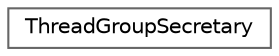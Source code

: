 digraph "Graphical Class Hierarchy"
{
 // LATEX_PDF_SIZE
  bgcolor="transparent";
  edge [fontname=Helvetica,fontsize=10,labelfontname=Helvetica,labelfontsize=10];
  node [fontname=Helvetica,fontsize=10,shape=box,height=0.2,width=0.4];
  rankdir="LR";
  Node0 [id="Node000000",label="ThreadGroupSecretary",height=0.2,width=0.4,color="grey40", fillcolor="white", style="filled",URL="$class_thread_group_secretary.html",tooltip=" "];
}
